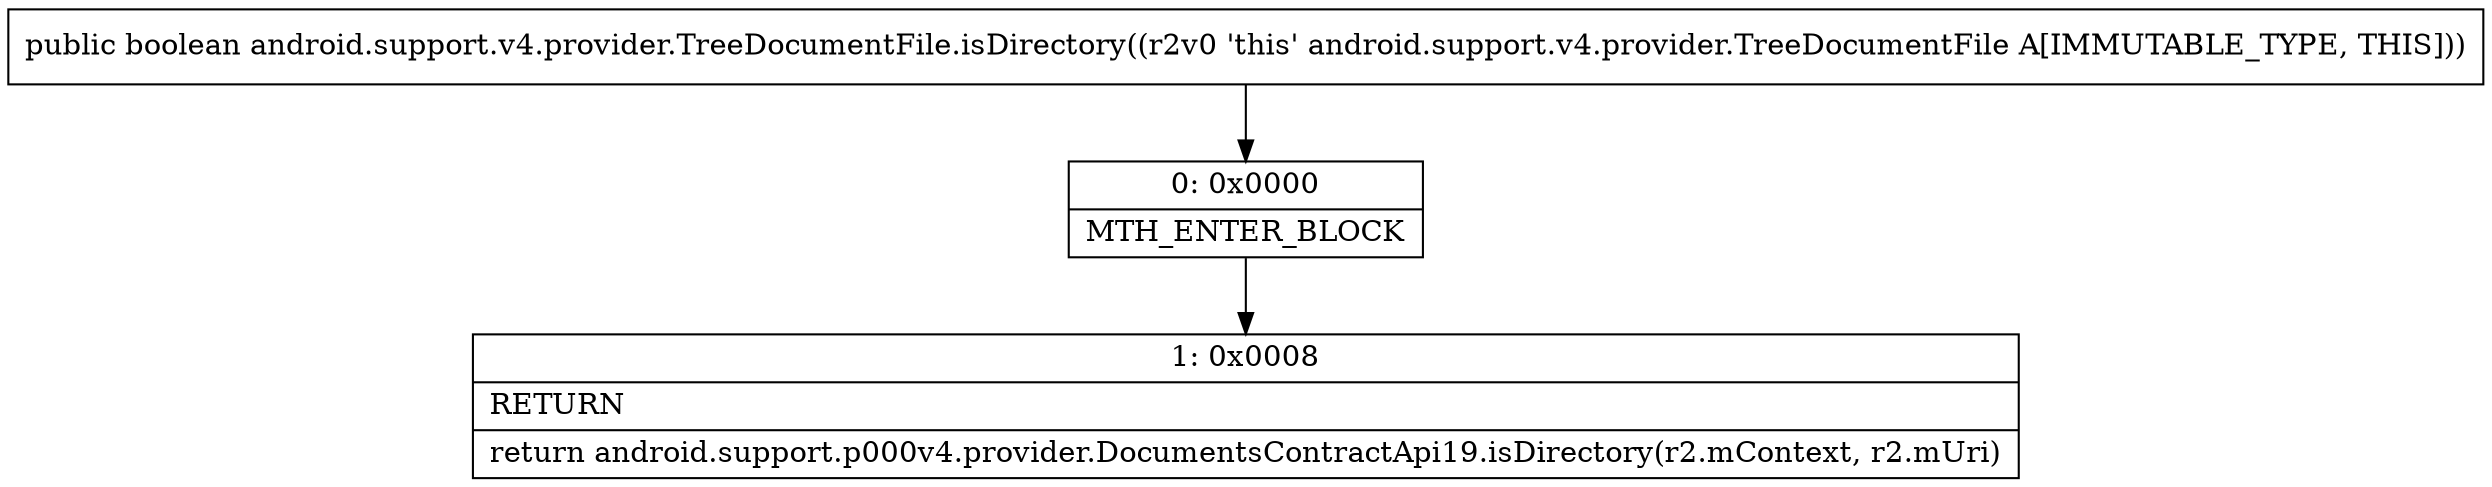digraph "CFG forandroid.support.v4.provider.TreeDocumentFile.isDirectory()Z" {
Node_0 [shape=record,label="{0\:\ 0x0000|MTH_ENTER_BLOCK\l}"];
Node_1 [shape=record,label="{1\:\ 0x0008|RETURN\l|return android.support.p000v4.provider.DocumentsContractApi19.isDirectory(r2.mContext, r2.mUri)\l}"];
MethodNode[shape=record,label="{public boolean android.support.v4.provider.TreeDocumentFile.isDirectory((r2v0 'this' android.support.v4.provider.TreeDocumentFile A[IMMUTABLE_TYPE, THIS])) }"];
MethodNode -> Node_0;
Node_0 -> Node_1;
}

